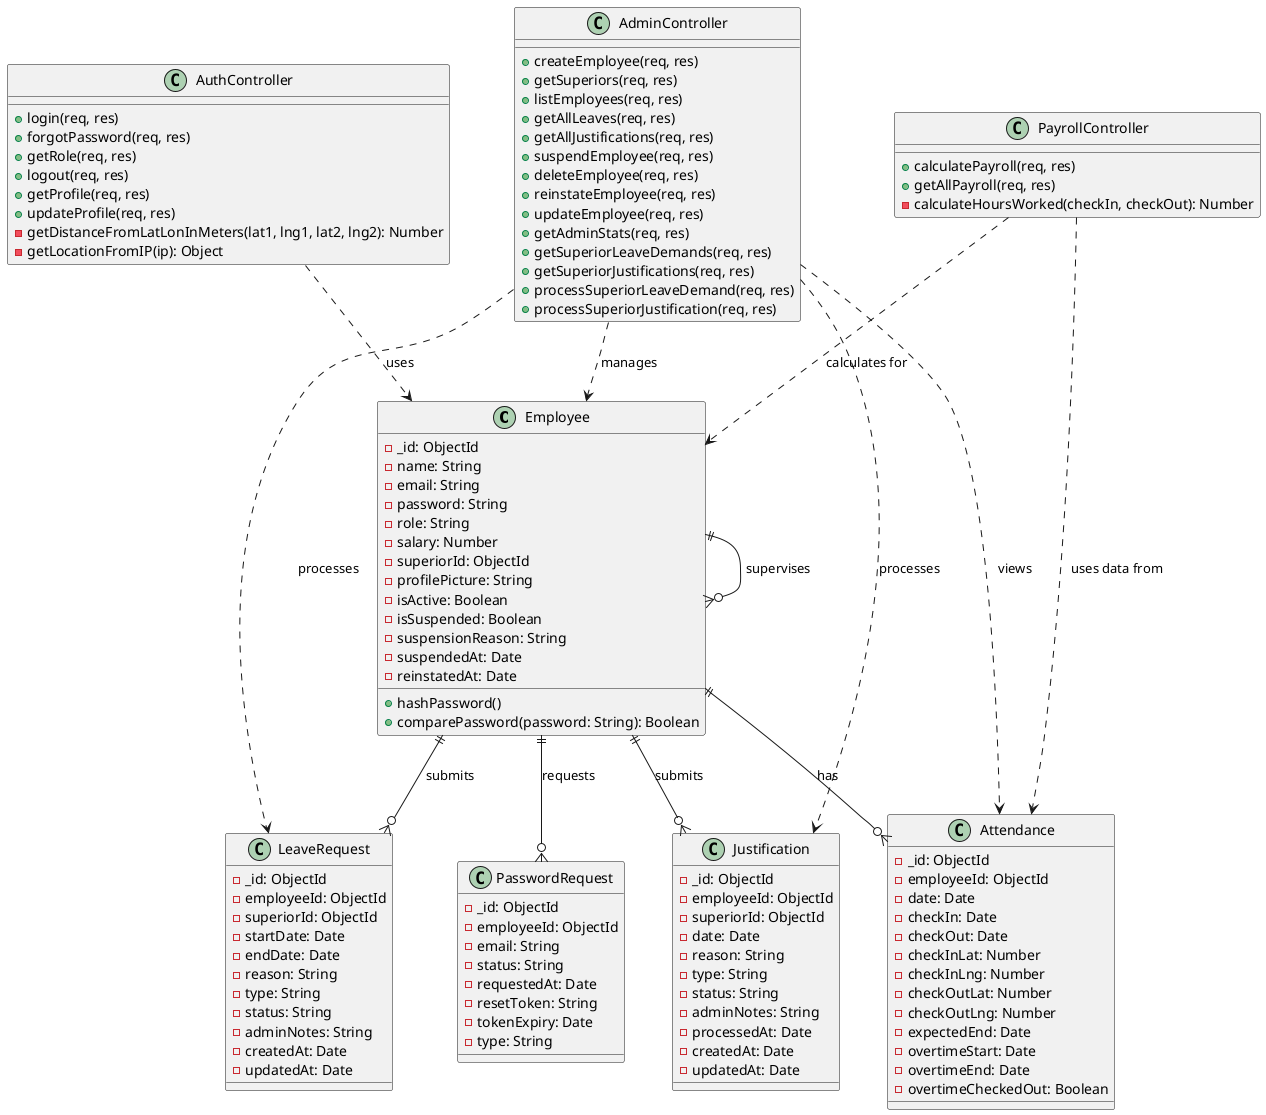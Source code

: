 @startuml Class Diagram

class Employee {
  - _id: ObjectId
  - name: String
  - email: String
  - password: String
  - role: String
  - salary: Number
  - superiorId: ObjectId
  - profilePicture: String
  - isActive: Boolean
  - isSuspended: Boolean
  - suspensionReason: String
  - suspendedAt: Date
  - reinstatedAt: Date
  + hashPassword()
  + comparePassword(password: String): Boolean
}

class Attendance {
  - _id: ObjectId
  - employeeId: ObjectId
  - date: Date
  - checkIn: Date
  - checkOut: Date
  - checkInLat: Number
  - checkInLng: Number
  - checkOutLat: Number
  - checkOutLng: Number
  - expectedEnd: Date
  - overtimeStart: Date
  - overtimeEnd: Date
  - overtimeCheckedOut: Boolean
}

class LeaveRequest {
  - _id: ObjectId
  - employeeId: ObjectId
  - superiorId: ObjectId
  - startDate: Date
  - endDate: Date
  - reason: String
  - type: String
  - status: String
  - adminNotes: String
  - createdAt: Date
  - updatedAt: Date
}

class Justification {
  - _id: ObjectId
  - employeeId: ObjectId
  - superiorId: ObjectId
  - date: Date
  - reason: String
  - type: String
  - status: String
  - adminNotes: String
  - processedAt: Date
  - createdAt: Date
  - updatedAt: Date
}

class PasswordRequest {
  - _id: ObjectId
  - employeeId: ObjectId
  - email: String
  - status: String
  - requestedAt: Date
  - resetToken: String
  - tokenExpiry: Date
  - type: String
}

class AuthController {
  + login(req, res)
  + forgotPassword(req, res)
  + getRole(req, res)
  + logout(req, res)
  + getProfile(req, res)
  + updateProfile(req, res)
  - getDistanceFromLatLonInMeters(lat1, lng1, lat2, lng2): Number
  - getLocationFromIP(ip): Object
}

class AdminController {
  + createEmployee(req, res)
  + getSuperiors(req, res)
  + listEmployees(req, res)
  + getAllLeaves(req, res)
  + getAllJustifications(req, res)
  + suspendEmployee(req, res)
  + deleteEmployee(req, res)
  + reinstateEmployee(req, res)
  + updateEmployee(req, res)
  + getAdminStats(req, res)
  + getSuperiorLeaveDemands(req, res)
  + getSuperiorJustifications(req, res)
  + processSuperiorLeaveDemand(req, res)
  + processSuperiorJustification(req, res)
}

class PayrollController {
  + calculatePayroll(req, res)
  + getAllPayroll(req, res)
  - calculateHoursWorked(checkIn, checkOut): Number
}

Employee ||--o{ Attendance : has
Employee ||--o{ LeaveRequest : submits
Employee ||--o{ Justification : submits
Employee ||--o{ PasswordRequest : requests
Employee ||--o{ Employee : supervises

AuthController ..> Employee : uses
AdminController ..> Employee : manages
AdminController ..> LeaveRequest : processes
AdminController ..> Justification : processes
AdminController ..> Attendance : views
PayrollController ..> Employee : calculates for
PayrollController ..> Attendance : uses data from

@enduml
